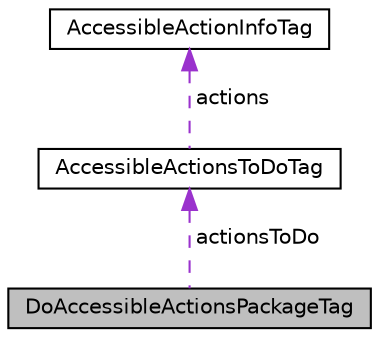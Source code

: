 digraph "DoAccessibleActionsPackageTag"
{
 // LATEX_PDF_SIZE
  edge [fontname="Helvetica",fontsize="10",labelfontname="Helvetica",labelfontsize="10"];
  node [fontname="Helvetica",fontsize="10",shape=record];
  Node1 [label="DoAccessibleActionsPackageTag",height=0.2,width=0.4,color="black", fillcolor="grey75", style="filled", fontcolor="black",tooltip=" "];
  Node2 -> Node1 [dir="back",color="darkorchid3",fontsize="10",style="dashed",label=" actionsToDo" ,fontname="Helvetica"];
  Node2 [label="AccessibleActionsToDoTag",height=0.2,width=0.4,color="black", fillcolor="white", style="filled",URL="$struct_accessible_actions_to_do_tag.html",tooltip=" "];
  Node3 -> Node2 [dir="back",color="darkorchid3",fontsize="10",style="dashed",label=" actions" ,fontname="Helvetica"];
  Node3 [label="AccessibleActionInfoTag",height=0.2,width=0.4,color="black", fillcolor="white", style="filled",URL="$struct_accessible_action_info_tag.html",tooltip=" "];
}
